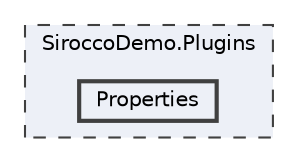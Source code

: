digraph "SiroccoDemo.Plugins/Properties"
{
 // LATEX_PDF_SIZE
  bgcolor="transparent";
  edge [fontname=Helvetica,fontsize=10,labelfontname=Helvetica,labelfontsize=10];
  node [fontname=Helvetica,fontsize=10,shape=box,height=0.2,width=0.4];
  compound=true
  subgraph clusterdir_11a3c8f0d1c31bb5c0eaa508ea2ce9d2 {
    graph [ bgcolor="#edf0f7", pencolor="grey25", label="SiroccoDemo.Plugins", fontname=Helvetica,fontsize=10 style="filled,dashed", URL="dir_11a3c8f0d1c31bb5c0eaa508ea2ce9d2.html",tooltip=""]
  dir_0fe2b18fb0af472f3629c646cb71f6f4 [label="Properties", fillcolor="#edf0f7", color="grey25", style="filled,bold", URL="dir_0fe2b18fb0af472f3629c646cb71f6f4.html",tooltip=""];
  }
}
